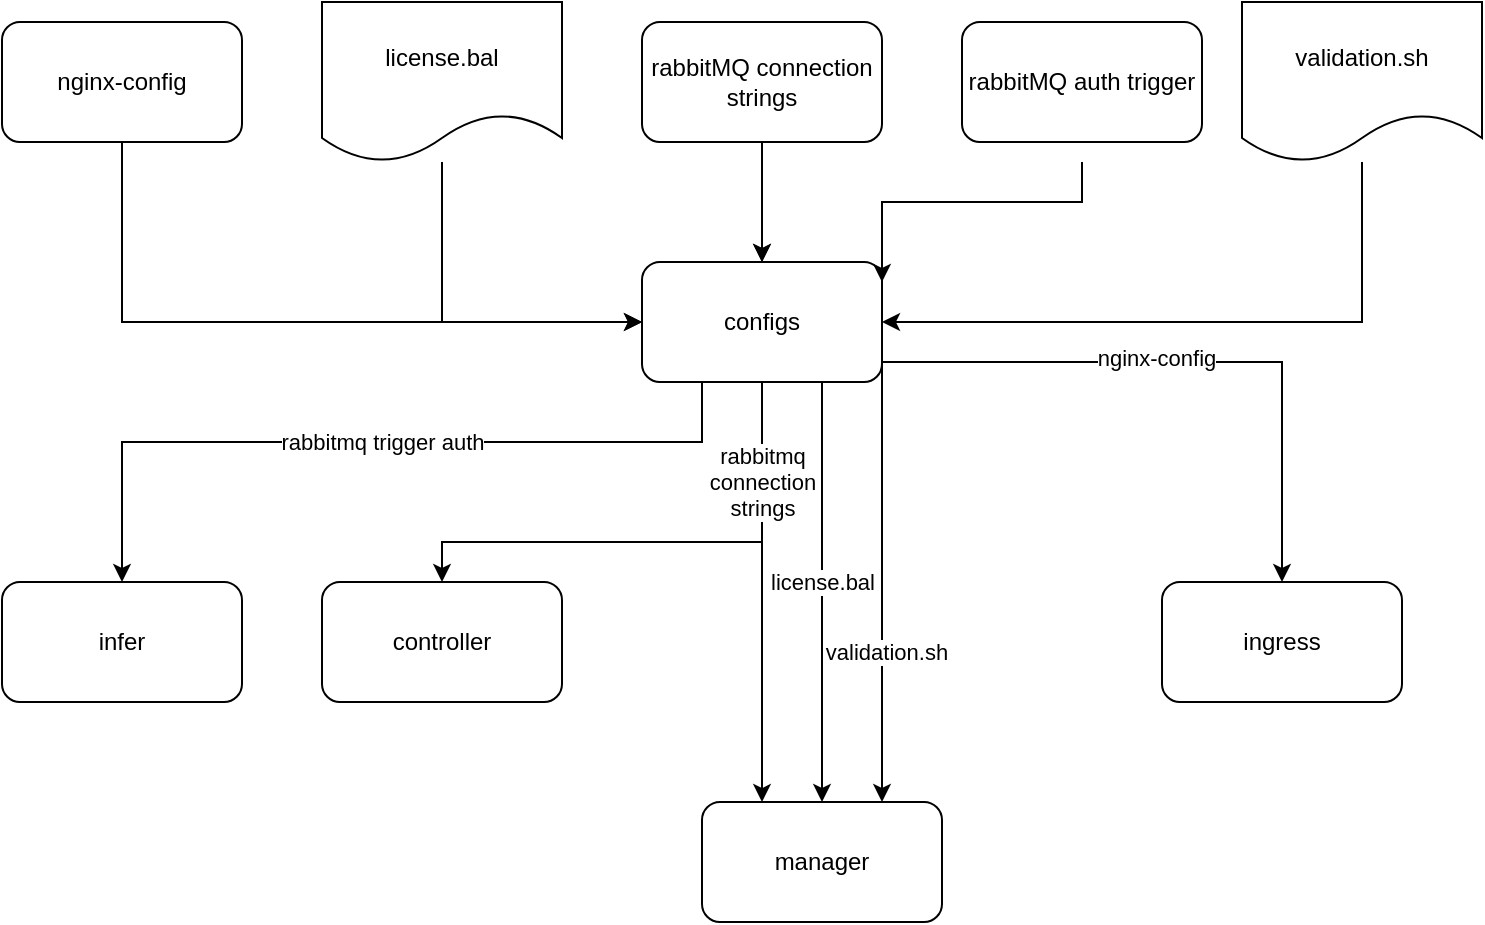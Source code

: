 <mxfile version="23.0.2" type="github">
  <diagram name="Page-1" id="eCQvVe-j7-gbFbJ_ifXt">
    <mxGraphModel dx="1026" dy="594" grid="1" gridSize="10" guides="1" tooltips="1" connect="1" arrows="1" fold="1" page="1" pageScale="1" pageWidth="827" pageHeight="1169" math="0" shadow="0">
      <root>
        <mxCell id="0" />
        <mxCell id="1" parent="0" />
        <mxCell id="U0EzXROFz_YZY5IP4Bl2-6" style="edgeStyle=orthogonalEdgeStyle;rounded=0;orthogonalLoop=1;jettySize=auto;html=1;entryX=0.5;entryY=0;entryDx=0;entryDy=0;" edge="1" parent="1" source="U0EzXROFz_YZY5IP4Bl2-1" target="U0EzXROFz_YZY5IP4Bl2-2">
          <mxGeometry relative="1" as="geometry" />
        </mxCell>
        <mxCell id="U0EzXROFz_YZY5IP4Bl2-25" value="" style="edgeStyle=orthogonalEdgeStyle;rounded=0;orthogonalLoop=1;jettySize=auto;html=1;" edge="1" parent="1" source="U0EzXROFz_YZY5IP4Bl2-1" target="U0EzXROFz_YZY5IP4Bl2-2">
          <mxGeometry relative="1" as="geometry" />
        </mxCell>
        <mxCell id="U0EzXROFz_YZY5IP4Bl2-1" value="rabbitMQ connection strings" style="rounded=1;whiteSpace=wrap;html=1;" vertex="1" parent="1">
          <mxGeometry x="360" y="30" width="120" height="60" as="geometry" />
        </mxCell>
        <mxCell id="U0EzXROFz_YZY5IP4Bl2-16" style="edgeStyle=orthogonalEdgeStyle;rounded=0;orthogonalLoop=1;jettySize=auto;html=1;entryX=0.25;entryY=0;entryDx=0;entryDy=0;" edge="1" parent="1" source="U0EzXROFz_YZY5IP4Bl2-2" target="U0EzXROFz_YZY5IP4Bl2-4">
          <mxGeometry relative="1" as="geometry">
            <Array as="points" />
          </mxGeometry>
        </mxCell>
        <mxCell id="U0EzXROFz_YZY5IP4Bl2-18" style="edgeStyle=orthogonalEdgeStyle;rounded=0;orthogonalLoop=1;jettySize=auto;html=1;entryX=0.5;entryY=0;entryDx=0;entryDy=0;" edge="1" parent="1" source="U0EzXROFz_YZY5IP4Bl2-2" target="U0EzXROFz_YZY5IP4Bl2-3">
          <mxGeometry relative="1" as="geometry">
            <Array as="points">
              <mxPoint x="420" y="290" />
              <mxPoint x="260" y="290" />
            </Array>
          </mxGeometry>
        </mxCell>
        <mxCell id="U0EzXROFz_YZY5IP4Bl2-28" value="rabbitmq&lt;br&gt;connection&lt;br&gt;strings" style="edgeLabel;html=1;align=center;verticalAlign=middle;resizable=0;points=[];" vertex="1" connectable="0" parent="U0EzXROFz_YZY5IP4Bl2-18">
          <mxGeometry x="-0.546" y="-4" relative="1" as="geometry">
            <mxPoint x="4" y="-9" as="offset" />
          </mxGeometry>
        </mxCell>
        <mxCell id="U0EzXROFz_YZY5IP4Bl2-19" style="edgeStyle=orthogonalEdgeStyle;rounded=0;orthogonalLoop=1;jettySize=auto;html=1;entryX=0.5;entryY=0;entryDx=0;entryDy=0;" edge="1" parent="1" source="U0EzXROFz_YZY5IP4Bl2-2" target="U0EzXROFz_YZY5IP4Bl2-15">
          <mxGeometry relative="1" as="geometry">
            <Array as="points">
              <mxPoint x="390" y="240" />
              <mxPoint x="100" y="240" />
            </Array>
          </mxGeometry>
        </mxCell>
        <mxCell id="U0EzXROFz_YZY5IP4Bl2-20" value="rabbitmq trigger auth" style="edgeLabel;html=1;align=center;verticalAlign=middle;resizable=0;points=[];" vertex="1" connectable="0" parent="U0EzXROFz_YZY5IP4Bl2-19">
          <mxGeometry x="-0.01" relative="1" as="geometry">
            <mxPoint x="3" as="offset" />
          </mxGeometry>
        </mxCell>
        <mxCell id="U0EzXROFz_YZY5IP4Bl2-26" style="edgeStyle=orthogonalEdgeStyle;rounded=0;orthogonalLoop=1;jettySize=auto;html=1;entryX=0.5;entryY=0;entryDx=0;entryDy=0;exitX=0.75;exitY=1;exitDx=0;exitDy=0;" edge="1" parent="1">
          <mxGeometry relative="1" as="geometry">
            <mxPoint x="440" y="210" as="sourcePoint" />
            <mxPoint x="450" y="420" as="targetPoint" />
            <Array as="points">
              <mxPoint x="450" y="210" />
            </Array>
          </mxGeometry>
        </mxCell>
        <mxCell id="U0EzXROFz_YZY5IP4Bl2-27" value="license.bal" style="edgeLabel;html=1;align=center;verticalAlign=middle;resizable=0;points=[];" vertex="1" connectable="0" parent="U0EzXROFz_YZY5IP4Bl2-26">
          <mxGeometry x="-0.171" y="-1" relative="1" as="geometry">
            <mxPoint x="1" y="19" as="offset" />
          </mxGeometry>
        </mxCell>
        <mxCell id="U0EzXROFz_YZY5IP4Bl2-29" style="edgeStyle=orthogonalEdgeStyle;rounded=0;orthogonalLoop=1;jettySize=auto;html=1;exitX=1;exitY=1;exitDx=0;exitDy=0;entryX=0.5;entryY=0;entryDx=0;entryDy=0;" edge="1" parent="1" source="U0EzXROFz_YZY5IP4Bl2-2" target="U0EzXROFz_YZY5IP4Bl2-5">
          <mxGeometry relative="1" as="geometry">
            <Array as="points">
              <mxPoint x="480" y="200" />
              <mxPoint x="680" y="200" />
            </Array>
          </mxGeometry>
        </mxCell>
        <mxCell id="U0EzXROFz_YZY5IP4Bl2-30" value="nginx-config" style="edgeLabel;html=1;align=center;verticalAlign=middle;resizable=0;points=[];" vertex="1" connectable="0" parent="U0EzXROFz_YZY5IP4Bl2-29">
          <mxGeometry x="-0.08" y="2" relative="1" as="geometry">
            <mxPoint as="offset" />
          </mxGeometry>
        </mxCell>
        <mxCell id="U0EzXROFz_YZY5IP4Bl2-31" style="edgeStyle=orthogonalEdgeStyle;rounded=0;orthogonalLoop=1;jettySize=auto;html=1;exitX=1;exitY=1;exitDx=0;exitDy=0;entryX=0.75;entryY=0;entryDx=0;entryDy=0;" edge="1" parent="1" source="U0EzXROFz_YZY5IP4Bl2-2" target="U0EzXROFz_YZY5IP4Bl2-4">
          <mxGeometry relative="1" as="geometry" />
        </mxCell>
        <mxCell id="U0EzXROFz_YZY5IP4Bl2-32" value="validation.sh" style="edgeLabel;html=1;align=center;verticalAlign=middle;resizable=0;points=[];" vertex="1" connectable="0" parent="U0EzXROFz_YZY5IP4Bl2-31">
          <mxGeometry x="0.282" y="2" relative="1" as="geometry">
            <mxPoint as="offset" />
          </mxGeometry>
        </mxCell>
        <mxCell id="U0EzXROFz_YZY5IP4Bl2-2" value="configs" style="rounded=1;whiteSpace=wrap;html=1;" vertex="1" parent="1">
          <mxGeometry x="360" y="150" width="120" height="60" as="geometry" />
        </mxCell>
        <mxCell id="U0EzXROFz_YZY5IP4Bl2-3" value="controller" style="rounded=1;whiteSpace=wrap;html=1;" vertex="1" parent="1">
          <mxGeometry x="200" y="310" width="120" height="60" as="geometry" />
        </mxCell>
        <mxCell id="U0EzXROFz_YZY5IP4Bl2-4" value="manager" style="rounded=1;whiteSpace=wrap;html=1;" vertex="1" parent="1">
          <mxGeometry x="390" y="420" width="120" height="60" as="geometry" />
        </mxCell>
        <mxCell id="U0EzXROFz_YZY5IP4Bl2-5" value="ingress" style="rounded=1;whiteSpace=wrap;html=1;" vertex="1" parent="1">
          <mxGeometry x="620" y="310" width="120" height="60" as="geometry" />
        </mxCell>
        <mxCell id="U0EzXROFz_YZY5IP4Bl2-10" style="edgeStyle=orthogonalEdgeStyle;rounded=0;orthogonalLoop=1;jettySize=auto;html=1;entryX=0;entryY=0.5;entryDx=0;entryDy=0;" edge="1" parent="1" source="U0EzXROFz_YZY5IP4Bl2-9" target="U0EzXROFz_YZY5IP4Bl2-2">
          <mxGeometry relative="1" as="geometry">
            <Array as="points">
              <mxPoint x="260" y="180" />
            </Array>
          </mxGeometry>
        </mxCell>
        <mxCell id="U0EzXROFz_YZY5IP4Bl2-9" value="license.bal" style="shape=document;whiteSpace=wrap;html=1;boundedLbl=1;" vertex="1" parent="1">
          <mxGeometry x="200" y="20" width="120" height="80" as="geometry" />
        </mxCell>
        <mxCell id="U0EzXROFz_YZY5IP4Bl2-12" style="edgeStyle=orthogonalEdgeStyle;rounded=0;orthogonalLoop=1;jettySize=auto;html=1;entryX=1;entryY=0.5;entryDx=0;entryDy=0;" edge="1" parent="1" source="U0EzXROFz_YZY5IP4Bl2-11" target="U0EzXROFz_YZY5IP4Bl2-2">
          <mxGeometry relative="1" as="geometry">
            <Array as="points">
              <mxPoint x="720" y="180" />
            </Array>
          </mxGeometry>
        </mxCell>
        <mxCell id="U0EzXROFz_YZY5IP4Bl2-11" value="validation.sh" style="shape=document;whiteSpace=wrap;html=1;boundedLbl=1;" vertex="1" parent="1">
          <mxGeometry x="660" y="20" width="120" height="80" as="geometry" />
        </mxCell>
        <mxCell id="U0EzXROFz_YZY5IP4Bl2-14" style="edgeStyle=orthogonalEdgeStyle;rounded=0;orthogonalLoop=1;jettySize=auto;html=1;entryX=0;entryY=0.5;entryDx=0;entryDy=0;" edge="1" parent="1" source="U0EzXROFz_YZY5IP4Bl2-13" target="U0EzXROFz_YZY5IP4Bl2-2">
          <mxGeometry relative="1" as="geometry">
            <Array as="points">
              <mxPoint x="100" y="180" />
            </Array>
          </mxGeometry>
        </mxCell>
        <mxCell id="U0EzXROFz_YZY5IP4Bl2-13" value="nginx-config" style="rounded=1;whiteSpace=wrap;html=1;" vertex="1" parent="1">
          <mxGeometry x="40" y="30" width="120" height="60" as="geometry" />
        </mxCell>
        <mxCell id="U0EzXROFz_YZY5IP4Bl2-15" value="infer" style="rounded=1;whiteSpace=wrap;html=1;" vertex="1" parent="1">
          <mxGeometry x="40" y="310" width="120" height="60" as="geometry" />
        </mxCell>
        <mxCell id="U0EzXROFz_YZY5IP4Bl2-24" style="edgeStyle=orthogonalEdgeStyle;rounded=0;orthogonalLoop=1;jettySize=auto;html=1;entryX=1;entryY=0;entryDx=0;entryDy=0;" edge="1" parent="1">
          <mxGeometry relative="1" as="geometry">
            <mxPoint x="580" y="100" as="sourcePoint" />
            <mxPoint x="480" y="160" as="targetPoint" />
            <Array as="points">
              <mxPoint x="580" y="120" />
              <mxPoint x="480" y="120" />
            </Array>
          </mxGeometry>
        </mxCell>
        <mxCell id="U0EzXROFz_YZY5IP4Bl2-23" value="rabbitMQ auth trigger" style="rounded=1;whiteSpace=wrap;html=1;" vertex="1" parent="1">
          <mxGeometry x="520" y="30" width="120" height="60" as="geometry" />
        </mxCell>
      </root>
    </mxGraphModel>
  </diagram>
</mxfile>

